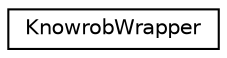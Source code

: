digraph "Graphical Class Hierarchy"
{
  edge [fontname="Helvetica",fontsize="10",labelfontname="Helvetica",labelfontsize="10"];
  node [fontname="Helvetica",fontsize="10",shape=record];
  rankdir="LR";
  Node1 [label="KnowrobWrapper",height=0.2,width=0.4,color="black", fillcolor="white", style="filled",URL="$classKnowrobWrapper.html",tooltip="Class KnowrobWrapperCommunications contains all the necessary knowrob wrapper functions. "];
}
